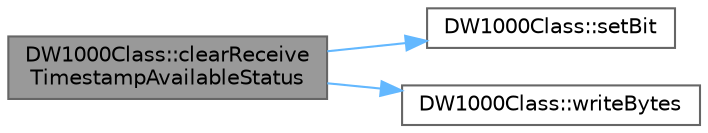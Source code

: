 digraph "DW1000Class::clearReceiveTimestampAvailableStatus"
{
 // LATEX_PDF_SIZE
  bgcolor="transparent";
  edge [fontname=Helvetica,fontsize=10,labelfontname=Helvetica,labelfontsize=10];
  node [fontname=Helvetica,fontsize=10,shape=box,height=0.2,width=0.4];
  rankdir="LR";
  Node1 [id="Node000001",label="DW1000Class::clearReceive\lTimestampAvailableStatus",height=0.2,width=0.4,color="gray40", fillcolor="grey60", style="filled", fontcolor="black",tooltip=" "];
  Node1 -> Node2 [id="edge1_Node000001_Node000002",color="steelblue1",style="solid",tooltip=" "];
  Node2 [id="Node000002",label="DW1000Class::setBit",height=0.2,width=0.4,color="grey40", fillcolor="white", style="filled",URL="$class_d_w1000_class.html#a14b341e885a725909445c2a28b1efdfa",tooltip=" "];
  Node1 -> Node3 [id="edge2_Node000001_Node000003",color="steelblue1",style="solid",tooltip=" "];
  Node3 [id="Node000003",label="DW1000Class::writeBytes",height=0.2,width=0.4,color="grey40", fillcolor="white", style="filled",URL="$class_d_w1000_class.html#a0772ea0dca8931657f4cca4570cf000d",tooltip=" "];
}
